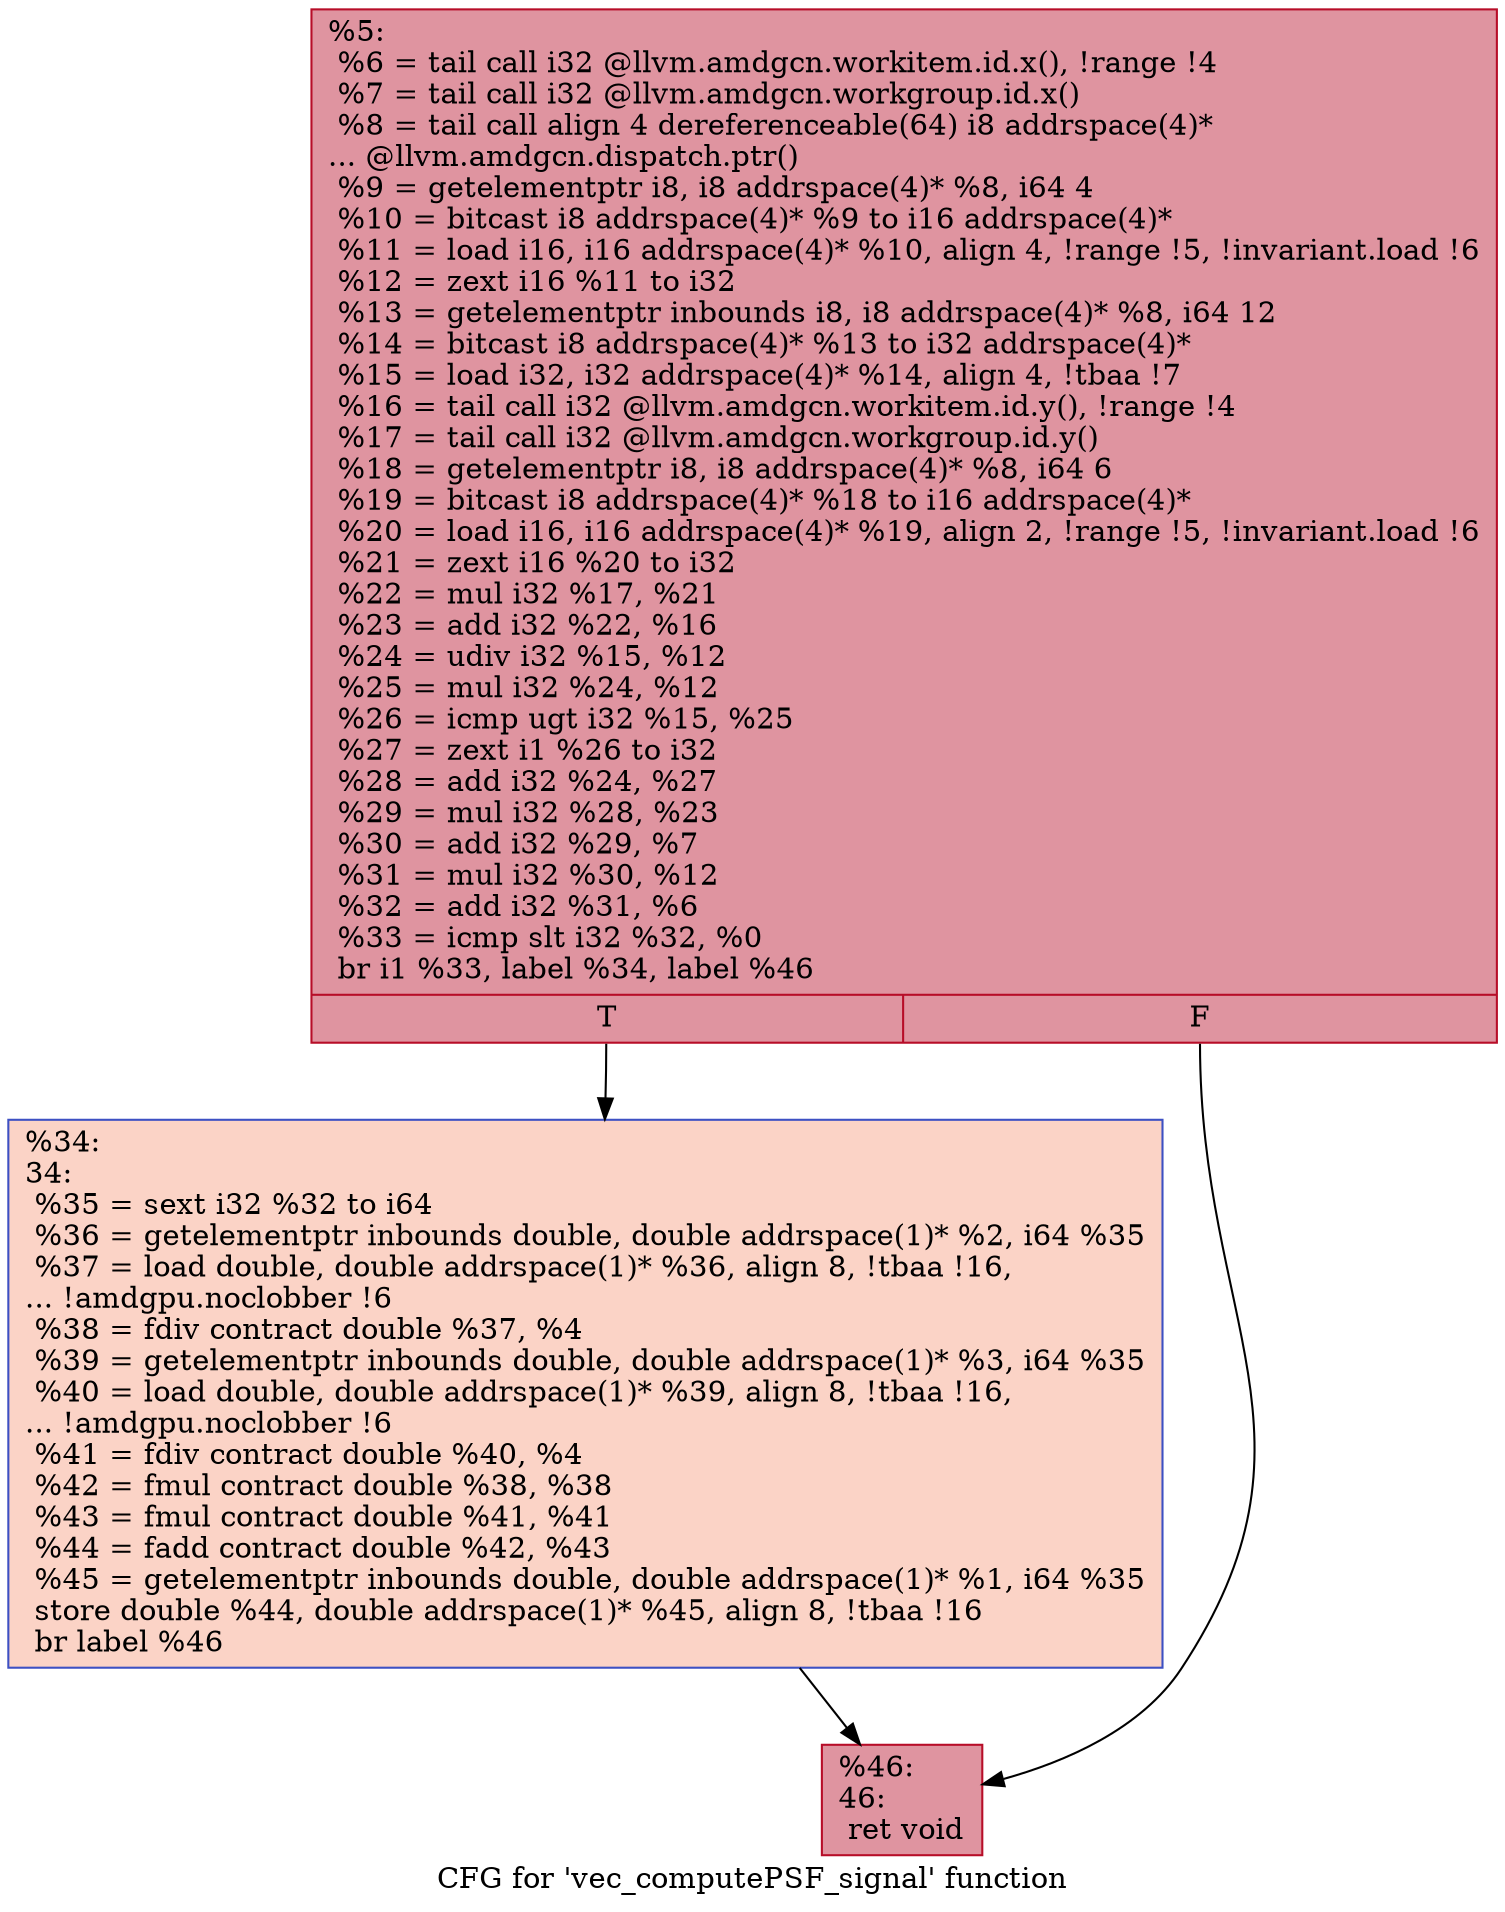 digraph "CFG for 'vec_computePSF_signal' function" {
	label="CFG for 'vec_computePSF_signal' function";

	Node0x45df810 [shape=record,color="#b70d28ff", style=filled, fillcolor="#b70d2870",label="{%5:\l  %6 = tail call i32 @llvm.amdgcn.workitem.id.x(), !range !4\l  %7 = tail call i32 @llvm.amdgcn.workgroup.id.x()\l  %8 = tail call align 4 dereferenceable(64) i8 addrspace(4)*\l... @llvm.amdgcn.dispatch.ptr()\l  %9 = getelementptr i8, i8 addrspace(4)* %8, i64 4\l  %10 = bitcast i8 addrspace(4)* %9 to i16 addrspace(4)*\l  %11 = load i16, i16 addrspace(4)* %10, align 4, !range !5, !invariant.load !6\l  %12 = zext i16 %11 to i32\l  %13 = getelementptr inbounds i8, i8 addrspace(4)* %8, i64 12\l  %14 = bitcast i8 addrspace(4)* %13 to i32 addrspace(4)*\l  %15 = load i32, i32 addrspace(4)* %14, align 4, !tbaa !7\l  %16 = tail call i32 @llvm.amdgcn.workitem.id.y(), !range !4\l  %17 = tail call i32 @llvm.amdgcn.workgroup.id.y()\l  %18 = getelementptr i8, i8 addrspace(4)* %8, i64 6\l  %19 = bitcast i8 addrspace(4)* %18 to i16 addrspace(4)*\l  %20 = load i16, i16 addrspace(4)* %19, align 2, !range !5, !invariant.load !6\l  %21 = zext i16 %20 to i32\l  %22 = mul i32 %17, %21\l  %23 = add i32 %22, %16\l  %24 = udiv i32 %15, %12\l  %25 = mul i32 %24, %12\l  %26 = icmp ugt i32 %15, %25\l  %27 = zext i1 %26 to i32\l  %28 = add i32 %24, %27\l  %29 = mul i32 %28, %23\l  %30 = add i32 %29, %7\l  %31 = mul i32 %30, %12\l  %32 = add i32 %31, %6\l  %33 = icmp slt i32 %32, %0\l  br i1 %33, label %34, label %46\l|{<s0>T|<s1>F}}"];
	Node0x45df810:s0 -> Node0x45e20a0;
	Node0x45df810:s1 -> Node0x45e39c0;
	Node0x45e20a0 [shape=record,color="#3d50c3ff", style=filled, fillcolor="#f59c7d70",label="{%34:\l34:                                               \l  %35 = sext i32 %32 to i64\l  %36 = getelementptr inbounds double, double addrspace(1)* %2, i64 %35\l  %37 = load double, double addrspace(1)* %36, align 8, !tbaa !16,\l... !amdgpu.noclobber !6\l  %38 = fdiv contract double %37, %4\l  %39 = getelementptr inbounds double, double addrspace(1)* %3, i64 %35\l  %40 = load double, double addrspace(1)* %39, align 8, !tbaa !16,\l... !amdgpu.noclobber !6\l  %41 = fdiv contract double %40, %4\l  %42 = fmul contract double %38, %38\l  %43 = fmul contract double %41, %41\l  %44 = fadd contract double %42, %43\l  %45 = getelementptr inbounds double, double addrspace(1)* %1, i64 %35\l  store double %44, double addrspace(1)* %45, align 8, !tbaa !16\l  br label %46\l}"];
	Node0x45e20a0 -> Node0x45e39c0;
	Node0x45e39c0 [shape=record,color="#b70d28ff", style=filled, fillcolor="#b70d2870",label="{%46:\l46:                                               \l  ret void\l}"];
}
